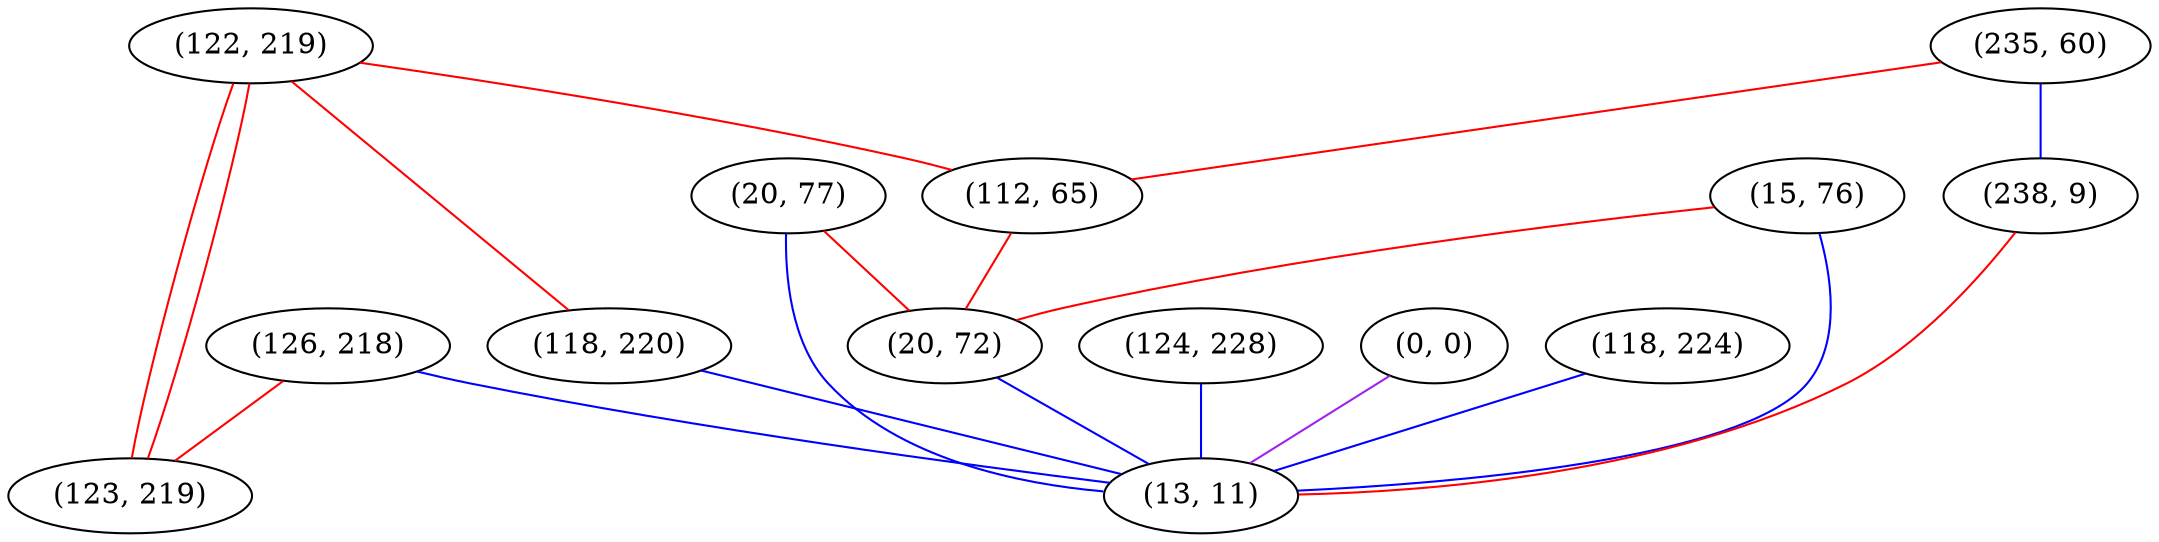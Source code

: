 graph "" {
"(15, 76)";
"(20, 77)";
"(126, 218)";
"(122, 219)";
"(123, 219)";
"(235, 60)";
"(112, 65)";
"(124, 228)";
"(0, 0)";
"(20, 72)";
"(118, 220)";
"(238, 9)";
"(118, 224)";
"(13, 11)";
"(15, 76)" -- "(13, 11)"  [color=blue, key=0, weight=3];
"(15, 76)" -- "(20, 72)"  [color=red, key=0, weight=1];
"(20, 77)" -- "(13, 11)"  [color=blue, key=0, weight=3];
"(20, 77)" -- "(20, 72)"  [color=red, key=0, weight=1];
"(126, 218)" -- "(123, 219)"  [color=red, key=0, weight=1];
"(126, 218)" -- "(13, 11)"  [color=blue, key=0, weight=3];
"(122, 219)" -- "(112, 65)"  [color=red, key=0, weight=1];
"(122, 219)" -- "(118, 220)"  [color=red, key=0, weight=1];
"(122, 219)" -- "(123, 219)"  [color=red, key=0, weight=1];
"(122, 219)" -- "(123, 219)"  [color=red, key=1, weight=1];
"(235, 60)" -- "(112, 65)"  [color=red, key=0, weight=1];
"(235, 60)" -- "(238, 9)"  [color=blue, key=0, weight=3];
"(112, 65)" -- "(20, 72)"  [color=red, key=0, weight=1];
"(124, 228)" -- "(13, 11)"  [color=blue, key=0, weight=3];
"(0, 0)" -- "(13, 11)"  [color=purple, key=0, weight=4];
"(20, 72)" -- "(13, 11)"  [color=blue, key=0, weight=3];
"(118, 220)" -- "(13, 11)"  [color=blue, key=0, weight=3];
"(238, 9)" -- "(13, 11)"  [color=red, key=0, weight=1];
"(118, 224)" -- "(13, 11)"  [color=blue, key=0, weight=3];
}
